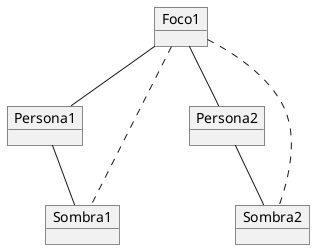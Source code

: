 @startuml
object Foco1
object Persona1
object Persona2
object Sombra1
object Sombra2

Foco1 -- Persona1
Foco1 -- Persona2
Persona1 -- Sombra1
Persona2 -- Sombra2
Foco1 .. Sombra1
Foco1 .. Sombra2
@enduml

